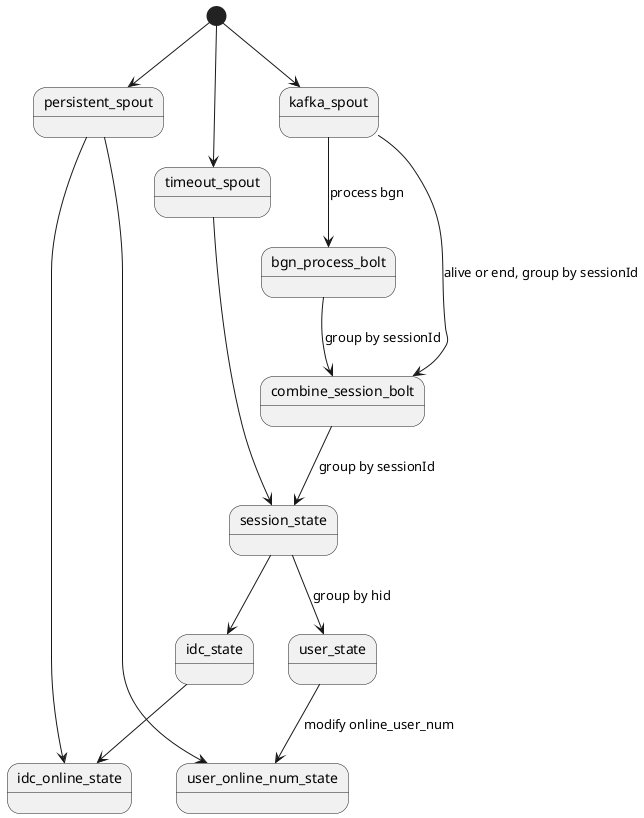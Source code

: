 @startuml
[*] --> kafka_spout
[*] --> timeout_spout
[*] --> persistent_spout

kafka_spout --> bgn_process_bolt : process bgn
bgn_process_bolt --> combine_session_bolt : group by sessionId
kafka_spout --> combine_session_bolt : alive or end, group by sessionId

combine_session_bolt --> session_state : group by sessionId

timeout_spout --> session_state

session_state --> user_state : group by hid

session_state -->  idc_state

idc_state --> idc_online_state

user_state --> user_online_num_state : modify online_user_num


persistent_spout -> idc_online_state
persistent_spout -> user_online_num_state

@enduml 